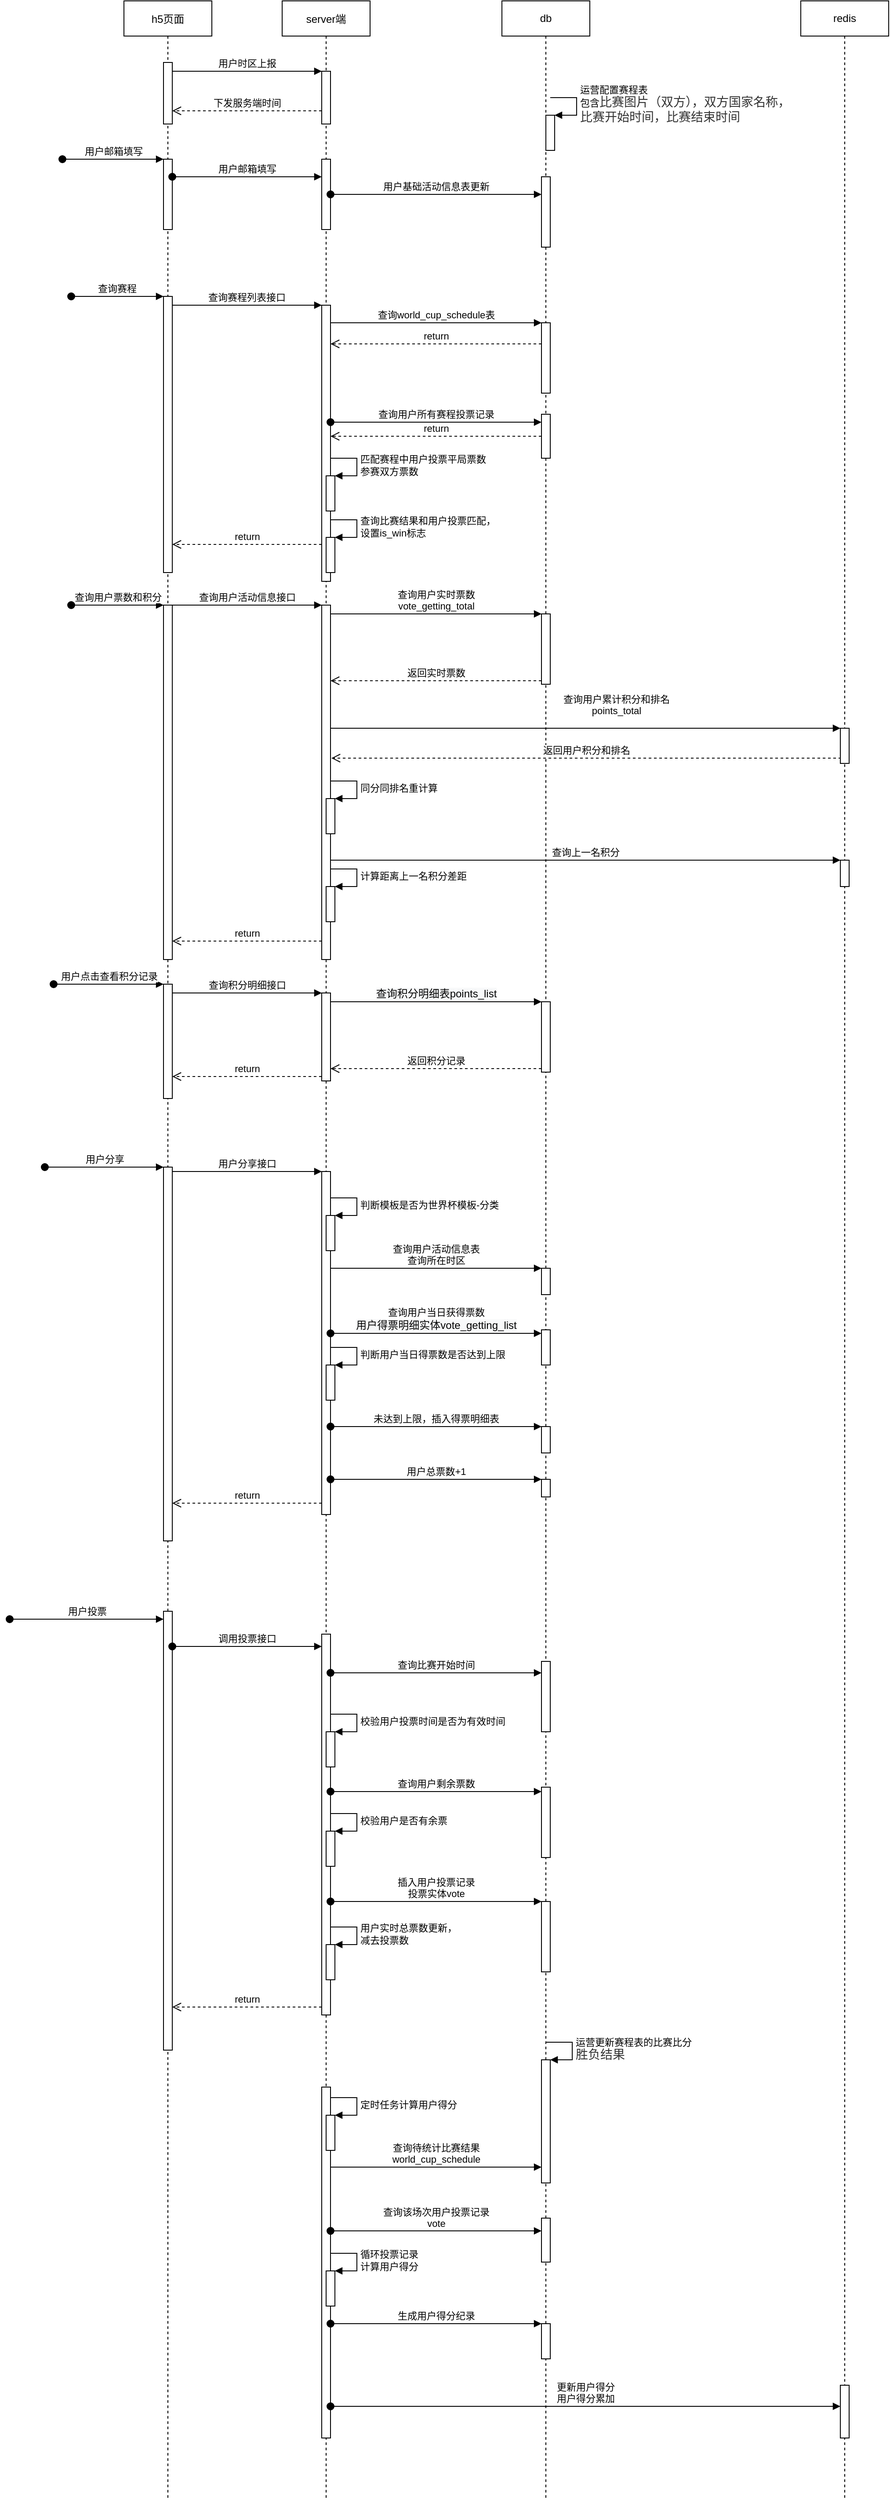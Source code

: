 <mxfile version="20.5.3" type="github">
  <diagram id="kgpKYQtTHZ0yAKxKKP6v" name="Page-1">
    <mxGraphModel dx="2512" dy="762" grid="1" gridSize="10" guides="1" tooltips="1" connect="1" arrows="1" fold="1" page="1" pageScale="1" pageWidth="850" pageHeight="1100" math="0" shadow="0">
      <root>
        <mxCell id="0" />
        <mxCell id="1" parent="0" />
        <mxCell id="3nuBFxr9cyL0pnOWT2aG-1" value="h5页面" style="shape=umlLifeline;perimeter=lifelinePerimeter;container=1;collapsible=0;recursiveResize=0;rounded=0;shadow=0;strokeWidth=1;" parent="1" vertex="1">
          <mxGeometry x="-230" y="80" width="100" height="2840" as="geometry" />
        </mxCell>
        <mxCell id="3nuBFxr9cyL0pnOWT2aG-2" value="" style="points=[];perimeter=orthogonalPerimeter;rounded=0;shadow=0;strokeWidth=1;" parent="3nuBFxr9cyL0pnOWT2aG-1" vertex="1">
          <mxGeometry x="45" y="336" width="10" height="314" as="geometry" />
        </mxCell>
        <mxCell id="3nuBFxr9cyL0pnOWT2aG-3" value="查询赛程" style="verticalAlign=bottom;startArrow=oval;endArrow=block;startSize=8;shadow=0;strokeWidth=1;" parent="3nuBFxr9cyL0pnOWT2aG-1" target="3nuBFxr9cyL0pnOWT2aG-2" edge="1">
          <mxGeometry relative="1" as="geometry">
            <mxPoint x="-60" y="336" as="sourcePoint" />
          </mxGeometry>
        </mxCell>
        <mxCell id="iJaBp2wlKT-MQ3Jx9xqJ-9" value="" style="html=1;points=[];perimeter=orthogonalPerimeter;" parent="3nuBFxr9cyL0pnOWT2aG-1" vertex="1">
          <mxGeometry x="45" y="687" width="10" height="403" as="geometry" />
        </mxCell>
        <mxCell id="iJaBp2wlKT-MQ3Jx9xqJ-10" value="查询用户票数和积分" style="html=1;verticalAlign=bottom;startArrow=oval;endArrow=block;startSize=8;rounded=0;" parent="3nuBFxr9cyL0pnOWT2aG-1" target="iJaBp2wlKT-MQ3Jx9xqJ-9" edge="1">
          <mxGeometry relative="1" as="geometry">
            <mxPoint x="-60" y="687" as="sourcePoint" />
          </mxGeometry>
        </mxCell>
        <mxCell id="iJaBp2wlKT-MQ3Jx9xqJ-28" value="" style="html=1;points=[];perimeter=orthogonalPerimeter;" parent="3nuBFxr9cyL0pnOWT2aG-1" vertex="1">
          <mxGeometry x="45" y="1118" width="10" height="130" as="geometry" />
        </mxCell>
        <mxCell id="iJaBp2wlKT-MQ3Jx9xqJ-29" value="用户点击查看积分记录" style="html=1;verticalAlign=bottom;startArrow=oval;endArrow=block;startSize=8;rounded=0;" parent="3nuBFxr9cyL0pnOWT2aG-1" target="iJaBp2wlKT-MQ3Jx9xqJ-28" edge="1">
          <mxGeometry relative="1" as="geometry">
            <mxPoint x="-80" y="1118" as="sourcePoint" />
          </mxGeometry>
        </mxCell>
        <mxCell id="iJaBp2wlKT-MQ3Jx9xqJ-54" value="" style="html=1;points=[];perimeter=orthogonalPerimeter;" parent="3nuBFxr9cyL0pnOWT2aG-1" vertex="1">
          <mxGeometry x="45" y="1326" width="10" height="425" as="geometry" />
        </mxCell>
        <mxCell id="iJaBp2wlKT-MQ3Jx9xqJ-55" value="用户分享" style="html=1;verticalAlign=bottom;startArrow=oval;endArrow=block;startSize=8;rounded=0;" parent="3nuBFxr9cyL0pnOWT2aG-1" target="iJaBp2wlKT-MQ3Jx9xqJ-54" edge="1">
          <mxGeometry relative="1" as="geometry">
            <mxPoint x="-90" y="1326" as="sourcePoint" />
          </mxGeometry>
        </mxCell>
        <mxCell id="iJaBp2wlKT-MQ3Jx9xqJ-65" value="" style="html=1;points=[];perimeter=orthogonalPerimeter;" parent="3nuBFxr9cyL0pnOWT2aG-1" vertex="1">
          <mxGeometry x="45" y="70" width="10" height="70" as="geometry" />
        </mxCell>
        <mxCell id="Upy7s1R3ijE2vFxrYpLP-1" value="" style="html=1;points=[];perimeter=orthogonalPerimeter;" parent="3nuBFxr9cyL0pnOWT2aG-1" vertex="1">
          <mxGeometry x="45" y="1831" width="10" height="499" as="geometry" />
        </mxCell>
        <mxCell id="Upy7s1R3ijE2vFxrYpLP-2" value="用户投票" style="html=1;verticalAlign=bottom;startArrow=oval;endArrow=block;startSize=8;rounded=0;" parent="3nuBFxr9cyL0pnOWT2aG-1" target="Upy7s1R3ijE2vFxrYpLP-1" edge="1">
          <mxGeometry relative="1" as="geometry">
            <mxPoint x="-130" y="1840" as="sourcePoint" />
          </mxGeometry>
        </mxCell>
        <mxCell id="Upy7s1R3ijE2vFxrYpLP-43" value="" style="html=1;points=[];perimeter=orthogonalPerimeter;" parent="3nuBFxr9cyL0pnOWT2aG-1" vertex="1">
          <mxGeometry x="45" y="180" width="10" height="80" as="geometry" />
        </mxCell>
        <mxCell id="Upy7s1R3ijE2vFxrYpLP-44" value="用户邮箱填写" style="html=1;verticalAlign=bottom;startArrow=oval;endArrow=block;startSize=8;rounded=0;" parent="3nuBFxr9cyL0pnOWT2aG-1" target="Upy7s1R3ijE2vFxrYpLP-43" edge="1">
          <mxGeometry relative="1" as="geometry">
            <mxPoint x="-70" y="180" as="sourcePoint" />
          </mxGeometry>
        </mxCell>
        <mxCell id="3nuBFxr9cyL0pnOWT2aG-5" value="server端" style="shape=umlLifeline;perimeter=lifelinePerimeter;container=1;collapsible=0;recursiveResize=0;rounded=0;shadow=0;strokeWidth=1;" parent="1" vertex="1">
          <mxGeometry x="-50" y="80" width="100" height="2840" as="geometry" />
        </mxCell>
        <mxCell id="3nuBFxr9cyL0pnOWT2aG-6" value="" style="points=[];perimeter=orthogonalPerimeter;rounded=0;shadow=0;strokeWidth=1;" parent="3nuBFxr9cyL0pnOWT2aG-5" vertex="1">
          <mxGeometry x="45" y="346" width="10" height="314" as="geometry" />
        </mxCell>
        <mxCell id="iJaBp2wlKT-MQ3Jx9xqJ-11" value="" style="html=1;points=[];perimeter=orthogonalPerimeter;" parent="3nuBFxr9cyL0pnOWT2aG-5" vertex="1">
          <mxGeometry x="45" y="687" width="10" height="403" as="geometry" />
        </mxCell>
        <mxCell id="iJaBp2wlKT-MQ3Jx9xqJ-30" value="" style="html=1;points=[];perimeter=orthogonalPerimeter;" parent="3nuBFxr9cyL0pnOWT2aG-5" vertex="1">
          <mxGeometry x="45" y="1128" width="10" height="100" as="geometry" />
        </mxCell>
        <mxCell id="iJaBp2wlKT-MQ3Jx9xqJ-41" value="" style="html=1;points=[];perimeter=orthogonalPerimeter;" parent="3nuBFxr9cyL0pnOWT2aG-5" vertex="1">
          <mxGeometry x="50" y="907" width="10" height="40" as="geometry" />
        </mxCell>
        <mxCell id="iJaBp2wlKT-MQ3Jx9xqJ-42" value="同分同排名重计算" style="edgeStyle=orthogonalEdgeStyle;html=1;align=left;spacingLeft=2;endArrow=block;rounded=0;entryX=1;entryY=0;" parent="3nuBFxr9cyL0pnOWT2aG-5" target="iJaBp2wlKT-MQ3Jx9xqJ-41" edge="1">
          <mxGeometry relative="1" as="geometry">
            <mxPoint x="55" y="887" as="sourcePoint" />
            <Array as="points">
              <mxPoint x="85" y="887" />
            </Array>
          </mxGeometry>
        </mxCell>
        <mxCell id="iJaBp2wlKT-MQ3Jx9xqJ-46" value="" style="html=1;points=[];perimeter=orthogonalPerimeter;" parent="3nuBFxr9cyL0pnOWT2aG-5" vertex="1">
          <mxGeometry x="50" y="1007" width="10" height="40" as="geometry" />
        </mxCell>
        <mxCell id="iJaBp2wlKT-MQ3Jx9xqJ-47" value="计算距离上一名积分差距" style="edgeStyle=orthogonalEdgeStyle;html=1;align=left;spacingLeft=2;endArrow=block;rounded=0;entryX=1;entryY=0;" parent="3nuBFxr9cyL0pnOWT2aG-5" target="iJaBp2wlKT-MQ3Jx9xqJ-46" edge="1">
          <mxGeometry relative="1" as="geometry">
            <mxPoint x="55" y="987" as="sourcePoint" />
            <Array as="points">
              <mxPoint x="85" y="987" />
            </Array>
          </mxGeometry>
        </mxCell>
        <mxCell id="iJaBp2wlKT-MQ3Jx9xqJ-56" value="" style="html=1;points=[];perimeter=orthogonalPerimeter;" parent="3nuBFxr9cyL0pnOWT2aG-5" vertex="1">
          <mxGeometry x="45" y="1331" width="10" height="390" as="geometry" />
        </mxCell>
        <mxCell id="iJaBp2wlKT-MQ3Jx9xqJ-59" value="" style="html=1;points=[];perimeter=orthogonalPerimeter;" parent="3nuBFxr9cyL0pnOWT2aG-5" vertex="1">
          <mxGeometry x="50" y="1381" width="10" height="40" as="geometry" />
        </mxCell>
        <mxCell id="iJaBp2wlKT-MQ3Jx9xqJ-60" value="判断模板是否为世界杯模板-分类" style="edgeStyle=orthogonalEdgeStyle;html=1;align=left;spacingLeft=2;endArrow=block;rounded=0;entryX=1;entryY=0;" parent="3nuBFxr9cyL0pnOWT2aG-5" target="iJaBp2wlKT-MQ3Jx9xqJ-59" edge="1">
          <mxGeometry relative="1" as="geometry">
            <mxPoint x="55" y="1361" as="sourcePoint" />
            <Array as="points">
              <mxPoint x="85" y="1361" />
            </Array>
          </mxGeometry>
        </mxCell>
        <mxCell id="iJaBp2wlKT-MQ3Jx9xqJ-67" value="" style="html=1;points=[];perimeter=orthogonalPerimeter;" parent="3nuBFxr9cyL0pnOWT2aG-5" vertex="1">
          <mxGeometry x="45" y="80" width="10" height="60" as="geometry" />
        </mxCell>
        <mxCell id="iJaBp2wlKT-MQ3Jx9xqJ-76" value="" style="html=1;points=[];perimeter=orthogonalPerimeter;" parent="3nuBFxr9cyL0pnOWT2aG-5" vertex="1">
          <mxGeometry x="50" y="1551" width="10" height="40" as="geometry" />
        </mxCell>
        <mxCell id="iJaBp2wlKT-MQ3Jx9xqJ-77" value="判断用户当日得票数是否达到上限" style="edgeStyle=orthogonalEdgeStyle;html=1;align=left;spacingLeft=2;endArrow=block;rounded=0;entryX=1;entryY=0;" parent="3nuBFxr9cyL0pnOWT2aG-5" target="iJaBp2wlKT-MQ3Jx9xqJ-76" edge="1">
          <mxGeometry relative="1" as="geometry">
            <mxPoint x="55" y="1531" as="sourcePoint" />
            <Array as="points">
              <mxPoint x="85" y="1531" />
            </Array>
          </mxGeometry>
        </mxCell>
        <mxCell id="Upy7s1R3ijE2vFxrYpLP-3" value="" style="html=1;points=[];perimeter=orthogonalPerimeter;" parent="3nuBFxr9cyL0pnOWT2aG-5" vertex="1">
          <mxGeometry x="45" y="1857" width="10" height="433" as="geometry" />
        </mxCell>
        <mxCell id="Upy7s1R3ijE2vFxrYpLP-4" value="调用投票接口" style="html=1;verticalAlign=bottom;startArrow=oval;endArrow=block;startSize=8;rounded=0;" parent="3nuBFxr9cyL0pnOWT2aG-5" edge="1">
          <mxGeometry relative="1" as="geometry">
            <mxPoint x="-125" y="1871" as="sourcePoint" />
            <mxPoint x="45" y="1871" as="targetPoint" />
          </mxGeometry>
        </mxCell>
        <mxCell id="Upy7s1R3ijE2vFxrYpLP-5" value="" style="html=1;points=[];perimeter=orthogonalPerimeter;" parent="3nuBFxr9cyL0pnOWT2aG-5" vertex="1">
          <mxGeometry x="50" y="1968" width="10" height="40" as="geometry" />
        </mxCell>
        <mxCell id="Upy7s1R3ijE2vFxrYpLP-6" value="校验用户投票时间是否为有效时间" style="edgeStyle=orthogonalEdgeStyle;html=1;align=left;spacingLeft=2;endArrow=block;rounded=0;entryX=1;entryY=0;" parent="3nuBFxr9cyL0pnOWT2aG-5" target="Upy7s1R3ijE2vFxrYpLP-5" edge="1">
          <mxGeometry relative="1" as="geometry">
            <mxPoint x="55" y="1948" as="sourcePoint" />
            <Array as="points">
              <mxPoint x="85" y="1948" />
            </Array>
          </mxGeometry>
        </mxCell>
        <mxCell id="Upy7s1R3ijE2vFxrYpLP-11" value="" style="html=1;points=[];perimeter=orthogonalPerimeter;" parent="3nuBFxr9cyL0pnOWT2aG-5" vertex="1">
          <mxGeometry x="50" y="2081" width="10" height="40" as="geometry" />
        </mxCell>
        <mxCell id="Upy7s1R3ijE2vFxrYpLP-12" value="校验用户是否有余票" style="edgeStyle=orthogonalEdgeStyle;html=1;align=left;spacingLeft=2;endArrow=block;rounded=0;entryX=1;entryY=0;" parent="3nuBFxr9cyL0pnOWT2aG-5" target="Upy7s1R3ijE2vFxrYpLP-11" edge="1">
          <mxGeometry relative="1" as="geometry">
            <mxPoint x="55" y="2061" as="sourcePoint" />
            <Array as="points">
              <mxPoint x="85" y="2061" />
            </Array>
          </mxGeometry>
        </mxCell>
        <mxCell id="Upy7s1R3ijE2vFxrYpLP-16" value="" style="html=1;points=[];perimeter=orthogonalPerimeter;" parent="3nuBFxr9cyL0pnOWT2aG-5" vertex="1">
          <mxGeometry x="45" y="2372" width="10" height="399" as="geometry" />
        </mxCell>
        <mxCell id="Upy7s1R3ijE2vFxrYpLP-22" value="" style="html=1;points=[];perimeter=orthogonalPerimeter;" parent="3nuBFxr9cyL0pnOWT2aG-5" vertex="1">
          <mxGeometry x="50" y="2404" width="10" height="40" as="geometry" />
        </mxCell>
        <mxCell id="Upy7s1R3ijE2vFxrYpLP-23" value="&lt;span style=&quot;text-align: center;&quot;&gt;定时任务计算用户得分&lt;/span&gt;" style="edgeStyle=orthogonalEdgeStyle;html=1;align=left;spacingLeft=2;endArrow=block;rounded=0;entryX=1;entryY=0;" parent="3nuBFxr9cyL0pnOWT2aG-5" target="Upy7s1R3ijE2vFxrYpLP-22" edge="1">
          <mxGeometry relative="1" as="geometry">
            <mxPoint x="55" y="2384" as="sourcePoint" />
            <Array as="points">
              <mxPoint x="85" y="2384" />
            </Array>
          </mxGeometry>
        </mxCell>
        <mxCell id="Upy7s1R3ijE2vFxrYpLP-29" value="" style="html=1;points=[];perimeter=orthogonalPerimeter;" parent="3nuBFxr9cyL0pnOWT2aG-5" vertex="1">
          <mxGeometry x="50" y="2581" width="10" height="40" as="geometry" />
        </mxCell>
        <mxCell id="Upy7s1R3ijE2vFxrYpLP-30" value="循环投票记录&lt;br&gt;计算用户得分" style="edgeStyle=orthogonalEdgeStyle;html=1;align=left;spacingLeft=2;endArrow=block;rounded=0;entryX=1;entryY=0;" parent="3nuBFxr9cyL0pnOWT2aG-5" target="Upy7s1R3ijE2vFxrYpLP-29" edge="1">
          <mxGeometry relative="1" as="geometry">
            <mxPoint x="55" y="2561" as="sourcePoint" />
            <Array as="points">
              <mxPoint x="85" y="2561" />
            </Array>
          </mxGeometry>
        </mxCell>
        <mxCell id="Upy7s1R3ijE2vFxrYpLP-38" value="" style="html=1;points=[];perimeter=orthogonalPerimeter;" parent="3nuBFxr9cyL0pnOWT2aG-5" vertex="1">
          <mxGeometry x="50" y="540" width="10" height="40" as="geometry" />
        </mxCell>
        <mxCell id="Upy7s1R3ijE2vFxrYpLP-39" value="匹配赛程中用户投票平局票数&lt;br&gt;参赛双方票数" style="edgeStyle=orthogonalEdgeStyle;html=1;align=left;spacingLeft=2;endArrow=block;rounded=0;entryX=1;entryY=0;" parent="3nuBFxr9cyL0pnOWT2aG-5" target="Upy7s1R3ijE2vFxrYpLP-38" edge="1">
          <mxGeometry relative="1" as="geometry">
            <mxPoint x="55" y="520" as="sourcePoint" />
            <Array as="points">
              <mxPoint x="85" y="520" />
            </Array>
          </mxGeometry>
        </mxCell>
        <mxCell id="Upy7s1R3ijE2vFxrYpLP-41" value="" style="html=1;points=[];perimeter=orthogonalPerimeter;" parent="3nuBFxr9cyL0pnOWT2aG-5" vertex="1">
          <mxGeometry x="50" y="2210" width="10" height="40" as="geometry" />
        </mxCell>
        <mxCell id="Upy7s1R3ijE2vFxrYpLP-42" value="用户实时总票数更新，&lt;br&gt;减去投票数" style="edgeStyle=orthogonalEdgeStyle;html=1;align=left;spacingLeft=2;endArrow=block;rounded=0;entryX=1;entryY=0;" parent="3nuBFxr9cyL0pnOWT2aG-5" target="Upy7s1R3ijE2vFxrYpLP-41" edge="1">
          <mxGeometry relative="1" as="geometry">
            <mxPoint x="55" y="2190" as="sourcePoint" />
            <Array as="points">
              <mxPoint x="85" y="2190" />
            </Array>
          </mxGeometry>
        </mxCell>
        <mxCell id="Upy7s1R3ijE2vFxrYpLP-45" value="" style="html=1;points=[];perimeter=orthogonalPerimeter;" parent="3nuBFxr9cyL0pnOWT2aG-5" vertex="1">
          <mxGeometry x="45" y="180" width="10" height="80" as="geometry" />
        </mxCell>
        <mxCell id="Upy7s1R3ijE2vFxrYpLP-46" value="用户邮箱填写" style="html=1;verticalAlign=bottom;startArrow=oval;endArrow=block;startSize=8;rounded=0;" parent="3nuBFxr9cyL0pnOWT2aG-5" source="Upy7s1R3ijE2vFxrYpLP-43" edge="1">
          <mxGeometry relative="1" as="geometry">
            <mxPoint x="-15" y="200" as="sourcePoint" />
            <mxPoint x="45" y="200" as="targetPoint" />
          </mxGeometry>
        </mxCell>
        <mxCell id="2DuP0VjGMeYgBNCboltk-1" value="" style="html=1;points=[];perimeter=orthogonalPerimeter;" vertex="1" parent="3nuBFxr9cyL0pnOWT2aG-5">
          <mxGeometry x="50" y="610" width="10" height="40" as="geometry" />
        </mxCell>
        <mxCell id="2DuP0VjGMeYgBNCboltk-2" value="查询比赛结果和用户投票匹配，&lt;br&gt;设置is_win标志" style="edgeStyle=orthogonalEdgeStyle;html=1;align=left;spacingLeft=2;endArrow=block;rounded=0;entryX=1;entryY=0;" edge="1" target="2DuP0VjGMeYgBNCboltk-1" parent="3nuBFxr9cyL0pnOWT2aG-5">
          <mxGeometry relative="1" as="geometry">
            <mxPoint x="55" y="590" as="sourcePoint" />
            <Array as="points">
              <mxPoint x="85" y="590" />
            </Array>
          </mxGeometry>
        </mxCell>
        <mxCell id="3nuBFxr9cyL0pnOWT2aG-8" value="查询赛程列表接口" style="verticalAlign=bottom;endArrow=block;entryX=0;entryY=0;shadow=0;strokeWidth=1;" parent="1" source="3nuBFxr9cyL0pnOWT2aG-2" target="3nuBFxr9cyL0pnOWT2aG-6" edge="1">
          <mxGeometry relative="1" as="geometry">
            <mxPoint x="-75" y="426" as="sourcePoint" />
          </mxGeometry>
        </mxCell>
        <mxCell id="iJaBp2wlKT-MQ3Jx9xqJ-1" value="db" style="shape=umlLifeline;perimeter=lifelinePerimeter;whiteSpace=wrap;html=1;container=1;collapsible=0;recursiveResize=0;outlineConnect=0;" parent="1" vertex="1">
          <mxGeometry x="200" y="80" width="100" height="2840" as="geometry" />
        </mxCell>
        <mxCell id="iJaBp2wlKT-MQ3Jx9xqJ-2" value="" style="html=1;points=[];perimeter=orthogonalPerimeter;" parent="iJaBp2wlKT-MQ3Jx9xqJ-1" vertex="1">
          <mxGeometry x="45" y="366" width="10" height="80" as="geometry" />
        </mxCell>
        <mxCell id="iJaBp2wlKT-MQ3Jx9xqJ-14" value="" style="html=1;points=[];perimeter=orthogonalPerimeter;" parent="iJaBp2wlKT-MQ3Jx9xqJ-1" vertex="1">
          <mxGeometry x="45" y="697" width="10" height="80" as="geometry" />
        </mxCell>
        <mxCell id="iJaBp2wlKT-MQ3Jx9xqJ-35" value="" style="html=1;points=[];perimeter=orthogonalPerimeter;" parent="iJaBp2wlKT-MQ3Jx9xqJ-1" vertex="1">
          <mxGeometry x="45" y="1138" width="10" height="80" as="geometry" />
        </mxCell>
        <mxCell id="iJaBp2wlKT-MQ3Jx9xqJ-52" value="" style="html=1;points=[];perimeter=orthogonalPerimeter;" parent="iJaBp2wlKT-MQ3Jx9xqJ-1" vertex="1">
          <mxGeometry x="50" y="130" width="10" height="40" as="geometry" />
        </mxCell>
        <mxCell id="iJaBp2wlKT-MQ3Jx9xqJ-53" value="运营配置赛程表&lt;br&gt;包含&lt;span style=&quot;color: rgb(51, 51, 51); font-family: PingFangSC-Regular, &amp;quot;PingFang SC&amp;quot;; font-size: 14px;&quot;&gt;比赛图片（双方），双方国家名称，&lt;br&gt;比赛开始时间，比赛结束时间&lt;br&gt;&lt;/span&gt;" style="edgeStyle=orthogonalEdgeStyle;html=1;align=left;spacingLeft=2;endArrow=block;rounded=0;entryX=1;entryY=0;" parent="iJaBp2wlKT-MQ3Jx9xqJ-1" target="iJaBp2wlKT-MQ3Jx9xqJ-52" edge="1">
          <mxGeometry relative="1" as="geometry">
            <mxPoint x="55" y="110" as="sourcePoint" />
            <Array as="points">
              <mxPoint x="85" y="110" />
            </Array>
          </mxGeometry>
        </mxCell>
        <mxCell id="iJaBp2wlKT-MQ3Jx9xqJ-71" value="" style="html=1;points=[];perimeter=orthogonalPerimeter;" parent="iJaBp2wlKT-MQ3Jx9xqJ-1" vertex="1">
          <mxGeometry x="45" y="1441" width="10" height="30" as="geometry" />
        </mxCell>
        <mxCell id="iJaBp2wlKT-MQ3Jx9xqJ-74" value="" style="html=1;points=[];perimeter=orthogonalPerimeter;" parent="iJaBp2wlKT-MQ3Jx9xqJ-1" vertex="1">
          <mxGeometry x="45" y="1511" width="10" height="40" as="geometry" />
        </mxCell>
        <mxCell id="iJaBp2wlKT-MQ3Jx9xqJ-78" value="" style="html=1;points=[];perimeter=orthogonalPerimeter;" parent="iJaBp2wlKT-MQ3Jx9xqJ-1" vertex="1">
          <mxGeometry x="45" y="1621" width="10" height="30" as="geometry" />
        </mxCell>
        <mxCell id="iJaBp2wlKT-MQ3Jx9xqJ-80" value="" style="html=1;points=[];perimeter=orthogonalPerimeter;" parent="iJaBp2wlKT-MQ3Jx9xqJ-1" vertex="1">
          <mxGeometry x="45" y="1681" width="10" height="20" as="geometry" />
        </mxCell>
        <mxCell id="Upy7s1R3ijE2vFxrYpLP-7" value="" style="html=1;points=[];perimeter=orthogonalPerimeter;" parent="iJaBp2wlKT-MQ3Jx9xqJ-1" vertex="1">
          <mxGeometry x="45" y="1888" width="10" height="80" as="geometry" />
        </mxCell>
        <mxCell id="Upy7s1R3ijE2vFxrYpLP-9" value="" style="html=1;points=[];perimeter=orthogonalPerimeter;" parent="iJaBp2wlKT-MQ3Jx9xqJ-1" vertex="1">
          <mxGeometry x="45" y="2031" width="10" height="80" as="geometry" />
        </mxCell>
        <mxCell id="Upy7s1R3ijE2vFxrYpLP-13" value="" style="html=1;points=[];perimeter=orthogonalPerimeter;" parent="iJaBp2wlKT-MQ3Jx9xqJ-1" vertex="1">
          <mxGeometry x="45" y="2161" width="10" height="80" as="geometry" />
        </mxCell>
        <mxCell id="Upy7s1R3ijE2vFxrYpLP-20" value="" style="html=1;points=[];perimeter=orthogonalPerimeter;" parent="iJaBp2wlKT-MQ3Jx9xqJ-1" vertex="1">
          <mxGeometry x="45" y="2341" width="10" height="140" as="geometry" />
        </mxCell>
        <mxCell id="Upy7s1R3ijE2vFxrYpLP-21" value="运营更新赛程表的比赛比分&lt;br&gt;&lt;span style=&quot;color: rgb(51, 51, 51); font-family: PingFangSC-Regular, &amp;quot;PingFang SC&amp;quot;; font-size: 14px;&quot;&gt;胜负结果&lt;/span&gt;" style="edgeStyle=orthogonalEdgeStyle;html=1;align=left;spacingLeft=2;endArrow=block;rounded=0;entryX=1;entryY=0;" parent="iJaBp2wlKT-MQ3Jx9xqJ-1" target="Upy7s1R3ijE2vFxrYpLP-20" edge="1">
          <mxGeometry relative="1" as="geometry">
            <mxPoint x="50" y="2321" as="sourcePoint" />
            <Array as="points">
              <mxPoint x="80" y="2321" />
            </Array>
          </mxGeometry>
        </mxCell>
        <mxCell id="Upy7s1R3ijE2vFxrYpLP-25" value="" style="html=1;points=[];perimeter=orthogonalPerimeter;" parent="iJaBp2wlKT-MQ3Jx9xqJ-1" vertex="1">
          <mxGeometry x="45" y="2521" width="10" height="50" as="geometry" />
        </mxCell>
        <mxCell id="Upy7s1R3ijE2vFxrYpLP-31" value="" style="html=1;points=[];perimeter=orthogonalPerimeter;" parent="iJaBp2wlKT-MQ3Jx9xqJ-1" vertex="1">
          <mxGeometry x="45" y="2641" width="10" height="40" as="geometry" />
        </mxCell>
        <mxCell id="Upy7s1R3ijE2vFxrYpLP-35" value="" style="html=1;points=[];perimeter=orthogonalPerimeter;" parent="iJaBp2wlKT-MQ3Jx9xqJ-1" vertex="1">
          <mxGeometry x="45" y="470" width="10" height="50" as="geometry" />
        </mxCell>
        <mxCell id="Upy7s1R3ijE2vFxrYpLP-49" value="" style="html=1;points=[];perimeter=orthogonalPerimeter;" parent="iJaBp2wlKT-MQ3Jx9xqJ-1" vertex="1">
          <mxGeometry x="45" y="200" width="10" height="80" as="geometry" />
        </mxCell>
        <mxCell id="iJaBp2wlKT-MQ3Jx9xqJ-3" value="查询world_cup_schedule表" style="html=1;verticalAlign=bottom;endArrow=block;entryX=0;entryY=0;rounded=0;" parent="1" source="3nuBFxr9cyL0pnOWT2aG-6" target="iJaBp2wlKT-MQ3Jx9xqJ-2" edge="1">
          <mxGeometry relative="1" as="geometry">
            <mxPoint x="175" y="446" as="sourcePoint" />
          </mxGeometry>
        </mxCell>
        <mxCell id="iJaBp2wlKT-MQ3Jx9xqJ-4" value="return" style="html=1;verticalAlign=bottom;endArrow=open;dashed=1;endSize=8;exitX=0;exitY=0.95;rounded=0;" parent="1" edge="1">
          <mxGeometry relative="1" as="geometry">
            <mxPoint x="5" y="470" as="targetPoint" />
            <mxPoint x="245" y="470" as="sourcePoint" />
          </mxGeometry>
        </mxCell>
        <mxCell id="iJaBp2wlKT-MQ3Jx9xqJ-12" value="查询用户活动信息接口" style="html=1;verticalAlign=bottom;endArrow=block;entryX=0;entryY=0;rounded=0;" parent="1" source="iJaBp2wlKT-MQ3Jx9xqJ-9" target="iJaBp2wlKT-MQ3Jx9xqJ-11" edge="1">
          <mxGeometry relative="1" as="geometry">
            <mxPoint x="-75" y="757" as="sourcePoint" />
          </mxGeometry>
        </mxCell>
        <mxCell id="iJaBp2wlKT-MQ3Jx9xqJ-15" value="查询用户实时票数&lt;br&gt;vote_getting_total" style="html=1;verticalAlign=bottom;endArrow=block;entryX=0;entryY=0;rounded=0;" parent="1" source="iJaBp2wlKT-MQ3Jx9xqJ-11" target="iJaBp2wlKT-MQ3Jx9xqJ-14" edge="1">
          <mxGeometry relative="1" as="geometry">
            <mxPoint x="175" y="777" as="sourcePoint" />
          </mxGeometry>
        </mxCell>
        <mxCell id="iJaBp2wlKT-MQ3Jx9xqJ-16" value="返回实时票数" style="html=1;verticalAlign=bottom;endArrow=open;dashed=1;endSize=8;exitX=0;exitY=0.95;rounded=0;" parent="1" source="iJaBp2wlKT-MQ3Jx9xqJ-14" target="iJaBp2wlKT-MQ3Jx9xqJ-11" edge="1">
          <mxGeometry relative="1" as="geometry">
            <mxPoint x="175" y="853" as="targetPoint" />
          </mxGeometry>
        </mxCell>
        <mxCell id="iJaBp2wlKT-MQ3Jx9xqJ-24" value="查询用户累计积分和排名&lt;br&gt;points_total" style="html=1;verticalAlign=bottom;endArrow=block;entryX=0;entryY=0;rounded=0;" parent="1" source="iJaBp2wlKT-MQ3Jx9xqJ-11" target="iJaBp2wlKT-MQ3Jx9xqJ-23" edge="1">
          <mxGeometry x="0.121" y="11" relative="1" as="geometry">
            <mxPoint x="175" y="917" as="sourcePoint" />
            <mxPoint as="offset" />
          </mxGeometry>
        </mxCell>
        <mxCell id="iJaBp2wlKT-MQ3Jx9xqJ-25" value="返回用户积分和排名" style="html=1;verticalAlign=bottom;endArrow=open;dashed=1;endSize=8;rounded=0;" parent="1" edge="1">
          <mxGeometry relative="1" as="geometry">
            <mxPoint x="6" y="941" as="targetPoint" />
            <mxPoint x="586" y="941" as="sourcePoint" />
          </mxGeometry>
        </mxCell>
        <mxCell id="iJaBp2wlKT-MQ3Jx9xqJ-26" value="redis" style="shape=umlLifeline;perimeter=lifelinePerimeter;whiteSpace=wrap;html=1;container=1;collapsible=0;recursiveResize=0;outlineConnect=0;" parent="1" vertex="1">
          <mxGeometry x="540" y="80" width="100" height="2840" as="geometry" />
        </mxCell>
        <mxCell id="iJaBp2wlKT-MQ3Jx9xqJ-23" value="" style="html=1;points=[];perimeter=orthogonalPerimeter;" parent="iJaBp2wlKT-MQ3Jx9xqJ-26" vertex="1">
          <mxGeometry x="45" y="827" width="10" height="40" as="geometry" />
        </mxCell>
        <mxCell id="iJaBp2wlKT-MQ3Jx9xqJ-43" value="" style="html=1;points=[];perimeter=orthogonalPerimeter;" parent="iJaBp2wlKT-MQ3Jx9xqJ-26" vertex="1">
          <mxGeometry x="45" y="977" width="10" height="30" as="geometry" />
        </mxCell>
        <mxCell id="Upy7s1R3ijE2vFxrYpLP-33" value="" style="html=1;points=[];perimeter=orthogonalPerimeter;" parent="iJaBp2wlKT-MQ3Jx9xqJ-26" vertex="1">
          <mxGeometry x="45" y="2711" width="10" height="60" as="geometry" />
        </mxCell>
        <mxCell id="iJaBp2wlKT-MQ3Jx9xqJ-31" value="查询积分明细接口" style="html=1;verticalAlign=bottom;endArrow=block;entryX=0;entryY=0;rounded=0;" parent="1" source="iJaBp2wlKT-MQ3Jx9xqJ-28" target="iJaBp2wlKT-MQ3Jx9xqJ-30" edge="1">
          <mxGeometry relative="1" as="geometry">
            <mxPoint x="-75" y="1198" as="sourcePoint" />
          </mxGeometry>
        </mxCell>
        <mxCell id="iJaBp2wlKT-MQ3Jx9xqJ-32" value="return" style="html=1;verticalAlign=bottom;endArrow=open;dashed=1;endSize=8;exitX=0;exitY=0.95;rounded=0;" parent="1" source="iJaBp2wlKT-MQ3Jx9xqJ-30" target="iJaBp2wlKT-MQ3Jx9xqJ-28" edge="1">
          <mxGeometry relative="1" as="geometry">
            <mxPoint x="-75" y="1274" as="targetPoint" />
          </mxGeometry>
        </mxCell>
        <mxCell id="iJaBp2wlKT-MQ3Jx9xqJ-36" value="&lt;span style=&quot;font-size: 12px; background-color: rgb(248, 249, 250);&quot;&gt;查询积分明细表points_list&lt;/span&gt;" style="html=1;verticalAlign=bottom;endArrow=block;entryX=0;entryY=0;rounded=0;" parent="1" source="iJaBp2wlKT-MQ3Jx9xqJ-30" target="iJaBp2wlKT-MQ3Jx9xqJ-35" edge="1">
          <mxGeometry relative="1" as="geometry">
            <mxPoint x="175" y="1208" as="sourcePoint" />
          </mxGeometry>
        </mxCell>
        <mxCell id="iJaBp2wlKT-MQ3Jx9xqJ-37" value="返回积分记录" style="html=1;verticalAlign=bottom;endArrow=open;dashed=1;endSize=8;exitX=0;exitY=0.95;rounded=0;" parent="1" source="iJaBp2wlKT-MQ3Jx9xqJ-35" target="iJaBp2wlKT-MQ3Jx9xqJ-30" edge="1">
          <mxGeometry relative="1" as="geometry">
            <mxPoint x="175" y="1284" as="targetPoint" />
          </mxGeometry>
        </mxCell>
        <mxCell id="iJaBp2wlKT-MQ3Jx9xqJ-44" value="查询上一名积分" style="html=1;verticalAlign=bottom;endArrow=block;entryX=0;entryY=0;rounded=0;" parent="1" source="iJaBp2wlKT-MQ3Jx9xqJ-11" target="iJaBp2wlKT-MQ3Jx9xqJ-43" edge="1">
          <mxGeometry relative="1" as="geometry">
            <mxPoint x="365" y="1007" as="sourcePoint" />
          </mxGeometry>
        </mxCell>
        <mxCell id="iJaBp2wlKT-MQ3Jx9xqJ-27" value="return" style="html=1;verticalAlign=bottom;endArrow=open;dashed=1;endSize=8;rounded=0;" parent="1" edge="1">
          <mxGeometry relative="1" as="geometry">
            <mxPoint x="-5" y="1149" as="sourcePoint" />
            <mxPoint x="-175" y="1149" as="targetPoint" />
            <Array as="points">
              <mxPoint x="-80" y="1149" />
            </Array>
          </mxGeometry>
        </mxCell>
        <mxCell id="iJaBp2wlKT-MQ3Jx9xqJ-57" value="用户分享接口" style="html=1;verticalAlign=bottom;endArrow=block;entryX=0;entryY=0;rounded=0;" parent="1" source="iJaBp2wlKT-MQ3Jx9xqJ-54" target="iJaBp2wlKT-MQ3Jx9xqJ-56" edge="1">
          <mxGeometry relative="1" as="geometry">
            <mxPoint x="-75" y="1411" as="sourcePoint" />
          </mxGeometry>
        </mxCell>
        <mxCell id="iJaBp2wlKT-MQ3Jx9xqJ-68" value="用户时区上报" style="html=1;verticalAlign=bottom;endArrow=block;entryX=0;entryY=0;rounded=0;" parent="1" source="iJaBp2wlKT-MQ3Jx9xqJ-65" target="iJaBp2wlKT-MQ3Jx9xqJ-67" edge="1">
          <mxGeometry relative="1" as="geometry">
            <mxPoint x="-75" y="160" as="sourcePoint" />
          </mxGeometry>
        </mxCell>
        <mxCell id="iJaBp2wlKT-MQ3Jx9xqJ-70" value="下发服务端时间" style="html=1;verticalAlign=bottom;endArrow=open;dashed=1;endSize=8;rounded=0;" parent="1" edge="1">
          <mxGeometry relative="1" as="geometry">
            <mxPoint x="-5" y="205" as="sourcePoint" />
            <mxPoint x="-175" y="205" as="targetPoint" />
          </mxGeometry>
        </mxCell>
        <mxCell id="iJaBp2wlKT-MQ3Jx9xqJ-72" value="查询用户活动信息表&lt;br&gt;查询所在时区" style="html=1;verticalAlign=bottom;endArrow=block;entryX=0;entryY=0;rounded=0;" parent="1" source="iJaBp2wlKT-MQ3Jx9xqJ-56" target="iJaBp2wlKT-MQ3Jx9xqJ-71" edge="1">
          <mxGeometry relative="1" as="geometry">
            <mxPoint x="175" y="1521" as="sourcePoint" />
          </mxGeometry>
        </mxCell>
        <mxCell id="iJaBp2wlKT-MQ3Jx9xqJ-75" value="查询用户当日获得票数&lt;br&gt;&lt;span style=&quot;font-size: 12px; background-color: rgb(248, 249, 250);&quot;&gt;用户得票明细实体vote_getting_list&lt;/span&gt;" style="html=1;verticalAlign=bottom;startArrow=oval;endArrow=block;startSize=8;rounded=0;" parent="1" edge="1">
          <mxGeometry relative="1" as="geometry">
            <mxPoint x="5" y="1595" as="sourcePoint" />
            <mxPoint x="245" y="1595" as="targetPoint" />
          </mxGeometry>
        </mxCell>
        <mxCell id="iJaBp2wlKT-MQ3Jx9xqJ-79" value="未达到上限，插入得票明细表" style="html=1;verticalAlign=bottom;startArrow=oval;endArrow=block;startSize=8;rounded=0;" parent="1" source="iJaBp2wlKT-MQ3Jx9xqJ-56" target="iJaBp2wlKT-MQ3Jx9xqJ-78" edge="1">
          <mxGeometry relative="1" as="geometry">
            <mxPoint x="185" y="1701" as="sourcePoint" />
          </mxGeometry>
        </mxCell>
        <mxCell id="iJaBp2wlKT-MQ3Jx9xqJ-81" value="用户总票数+1" style="html=1;verticalAlign=bottom;startArrow=oval;endArrow=block;startSize=8;rounded=0;" parent="1" source="iJaBp2wlKT-MQ3Jx9xqJ-56" target="iJaBp2wlKT-MQ3Jx9xqJ-80" edge="1">
          <mxGeometry relative="1" as="geometry">
            <mxPoint x="185" y="1761" as="sourcePoint" />
          </mxGeometry>
        </mxCell>
        <mxCell id="iJaBp2wlKT-MQ3Jx9xqJ-82" value="return" style="html=1;verticalAlign=bottom;endArrow=open;dashed=1;endSize=8;rounded=0;exitX=0;exitY=0.967;exitDx=0;exitDy=0;exitPerimeter=0;" parent="1" source="iJaBp2wlKT-MQ3Jx9xqJ-56" target="iJaBp2wlKT-MQ3Jx9xqJ-54" edge="1">
          <mxGeometry relative="1" as="geometry">
            <mxPoint x="-20" y="1791" as="sourcePoint" />
            <mxPoint x="-100" y="1791" as="targetPoint" />
          </mxGeometry>
        </mxCell>
        <mxCell id="Upy7s1R3ijE2vFxrYpLP-8" value="查询比赛开始时间" style="html=1;verticalAlign=bottom;startArrow=oval;endArrow=block;startSize=8;rounded=0;" parent="1" source="Upy7s1R3ijE2vFxrYpLP-3" target="Upy7s1R3ijE2vFxrYpLP-7" edge="1">
          <mxGeometry relative="1" as="geometry">
            <mxPoint x="185" y="1968" as="sourcePoint" />
            <Array as="points">
              <mxPoint x="150" y="1981" />
            </Array>
          </mxGeometry>
        </mxCell>
        <mxCell id="Upy7s1R3ijE2vFxrYpLP-10" value="查询用户剩余票数" style="html=1;verticalAlign=bottom;startArrow=oval;endArrow=block;startSize=8;rounded=0;" parent="1" edge="1">
          <mxGeometry relative="1" as="geometry">
            <mxPoint x="5" y="2116" as="sourcePoint" />
            <mxPoint x="245" y="2116" as="targetPoint" />
          </mxGeometry>
        </mxCell>
        <mxCell id="Upy7s1R3ijE2vFxrYpLP-14" value="插入用户投票记录&lt;br&gt;投票实体vote" style="html=1;verticalAlign=bottom;startArrow=oval;endArrow=block;startSize=8;rounded=0;" parent="1" source="Upy7s1R3ijE2vFxrYpLP-3" target="Upy7s1R3ijE2vFxrYpLP-13" edge="1">
          <mxGeometry relative="1" as="geometry">
            <mxPoint x="185" y="2241" as="sourcePoint" />
          </mxGeometry>
        </mxCell>
        <mxCell id="Upy7s1R3ijE2vFxrYpLP-15" value="return" style="html=1;verticalAlign=bottom;endArrow=open;dashed=1;endSize=8;rounded=0;" parent="1" edge="1">
          <mxGeometry relative="1" as="geometry">
            <mxPoint x="-5" y="2361" as="sourcePoint" />
            <mxPoint x="-175" y="2361" as="targetPoint" />
          </mxGeometry>
        </mxCell>
        <mxCell id="Upy7s1R3ijE2vFxrYpLP-24" value="查询待统计比赛结果&lt;br&gt;world_cup_schedule" style="html=1;verticalAlign=bottom;endArrow=block;rounded=0;" parent="1" edge="1">
          <mxGeometry width="80" relative="1" as="geometry">
            <mxPoint x="5" y="2543" as="sourcePoint" />
            <mxPoint x="245" y="2543" as="targetPoint" />
          </mxGeometry>
        </mxCell>
        <mxCell id="Upy7s1R3ijE2vFxrYpLP-26" value="查询该场次用户投票记录&lt;br&gt;vote" style="html=1;verticalAlign=bottom;startArrow=oval;endArrow=block;startSize=8;rounded=0;" parent="1" edge="1">
          <mxGeometry relative="1" as="geometry">
            <mxPoint x="5" y="2615.5" as="sourcePoint" />
            <mxPoint x="245" y="2615.5" as="targetPoint" />
          </mxGeometry>
        </mxCell>
        <mxCell id="Upy7s1R3ijE2vFxrYpLP-32" value="生成用户得分纪录" style="html=1;verticalAlign=bottom;startArrow=oval;endArrow=block;startSize=8;rounded=0;" parent="1" source="Upy7s1R3ijE2vFxrYpLP-16" target="Upy7s1R3ijE2vFxrYpLP-31" edge="1">
          <mxGeometry relative="1" as="geometry">
            <mxPoint x="185" y="2721" as="sourcePoint" />
          </mxGeometry>
        </mxCell>
        <mxCell id="Upy7s1R3ijE2vFxrYpLP-34" value="更新用户得分&lt;br&gt;用户得分累加" style="html=1;verticalAlign=bottom;startArrow=oval;endArrow=block;startSize=8;rounded=0;" parent="1" edge="1">
          <mxGeometry relative="1" as="geometry">
            <mxPoint x="5" y="2815" as="sourcePoint" />
            <mxPoint x="585" y="2815" as="targetPoint" />
          </mxGeometry>
        </mxCell>
        <mxCell id="Upy7s1R3ijE2vFxrYpLP-36" value="查询用户所有赛程投票记录" style="html=1;verticalAlign=bottom;startArrow=oval;endArrow=block;startSize=8;rounded=0;" parent="1" edge="1">
          <mxGeometry relative="1" as="geometry">
            <mxPoint x="5" y="559" as="sourcePoint" />
            <mxPoint x="245" y="559" as="targetPoint" />
          </mxGeometry>
        </mxCell>
        <mxCell id="Upy7s1R3ijE2vFxrYpLP-37" value="return" style="html=1;verticalAlign=bottom;endArrow=open;dashed=1;endSize=8;rounded=0;" parent="1" source="Upy7s1R3ijE2vFxrYpLP-35" target="3nuBFxr9cyL0pnOWT2aG-6" edge="1">
          <mxGeometry relative="1" as="geometry">
            <mxPoint x="220" y="580" as="sourcePoint" />
            <mxPoint x="140" y="580" as="targetPoint" />
          </mxGeometry>
        </mxCell>
        <mxCell id="Upy7s1R3ijE2vFxrYpLP-40" value="return" style="html=1;verticalAlign=bottom;endArrow=open;dashed=1;endSize=8;rounded=0;" parent="1" edge="1">
          <mxGeometry relative="1" as="geometry">
            <mxPoint x="-5" y="698" as="sourcePoint" />
            <mxPoint x="-175" y="698" as="targetPoint" />
          </mxGeometry>
        </mxCell>
        <mxCell id="Upy7s1R3ijE2vFxrYpLP-50" value="用户基础活动信息表更新" style="html=1;verticalAlign=bottom;startArrow=oval;endArrow=block;startSize=8;rounded=0;" parent="1" source="Upy7s1R3ijE2vFxrYpLP-45" target="Upy7s1R3ijE2vFxrYpLP-49" edge="1">
          <mxGeometry relative="1" as="geometry">
            <mxPoint x="185" y="280" as="sourcePoint" />
          </mxGeometry>
        </mxCell>
      </root>
    </mxGraphModel>
  </diagram>
</mxfile>
